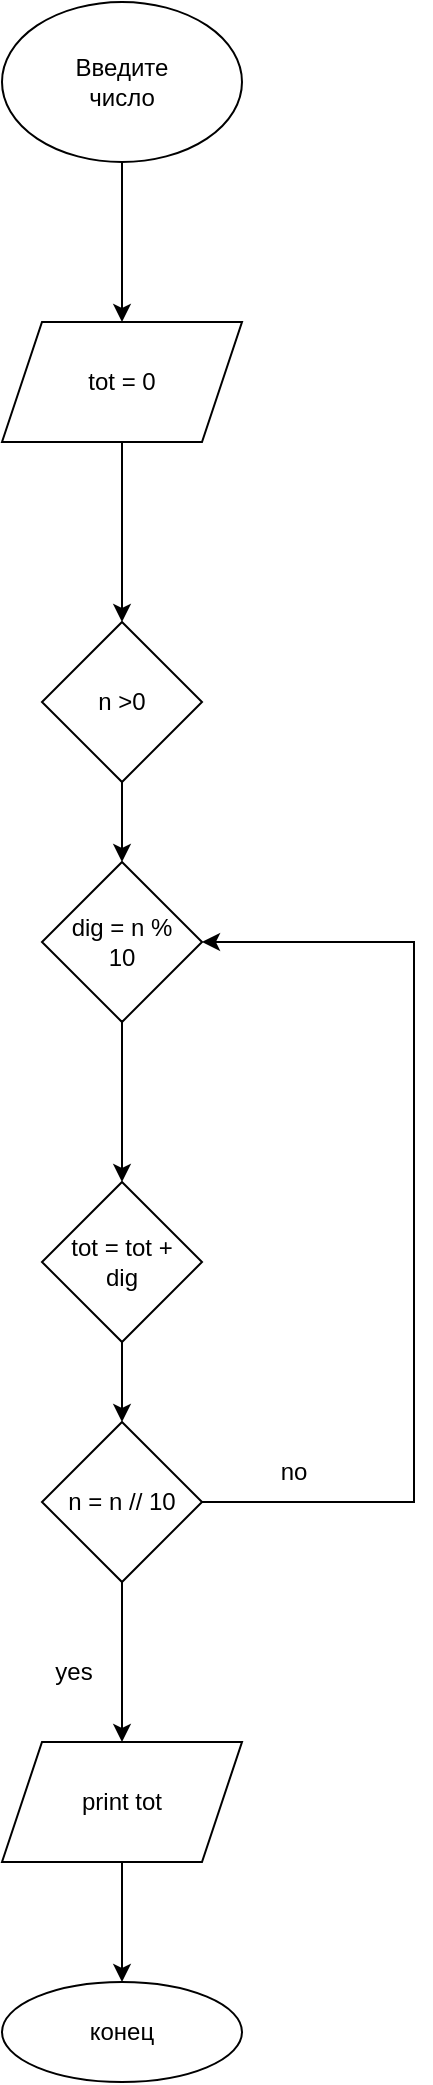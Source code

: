 <mxfile version="24.0.9" type="github">
  <diagram name="Страница — 1" id="bozw2REtG3KAkgl7JOQP">
    <mxGraphModel dx="2108" dy="1148" grid="1" gridSize="10" guides="1" tooltips="1" connect="1" arrows="1" fold="1" page="1" pageScale="1" pageWidth="827" pageHeight="1169" math="0" shadow="0">
      <root>
        <mxCell id="0" />
        <mxCell id="1" parent="0" />
        <mxCell id="22MmeqtV5E3OiASVPRLM-3" style="edgeStyle=orthogonalEdgeStyle;rounded=0;orthogonalLoop=1;jettySize=auto;html=1;entryX=0.5;entryY=0;entryDx=0;entryDy=0;" edge="1" parent="1" source="22MmeqtV5E3OiASVPRLM-1" target="22MmeqtV5E3OiASVPRLM-4">
          <mxGeometry relative="1" as="geometry">
            <mxPoint x="414" y="200" as="targetPoint" />
          </mxGeometry>
        </mxCell>
        <mxCell id="22MmeqtV5E3OiASVPRLM-1" value="" style="ellipse;whiteSpace=wrap;html=1;" vertex="1" parent="1">
          <mxGeometry x="354" y="50" width="120" height="80" as="geometry" />
        </mxCell>
        <mxCell id="22MmeqtV5E3OiASVPRLM-2" value="Введите число" style="text;html=1;align=center;verticalAlign=middle;whiteSpace=wrap;rounded=0;" vertex="1" parent="1">
          <mxGeometry x="384" y="75" width="60" height="30" as="geometry" />
        </mxCell>
        <mxCell id="22MmeqtV5E3OiASVPRLM-6" style="edgeStyle=orthogonalEdgeStyle;rounded=0;orthogonalLoop=1;jettySize=auto;html=1;" edge="1" parent="1" source="22MmeqtV5E3OiASVPRLM-4">
          <mxGeometry relative="1" as="geometry">
            <mxPoint x="414" y="360" as="targetPoint" />
          </mxGeometry>
        </mxCell>
        <mxCell id="22MmeqtV5E3OiASVPRLM-4" value="" style="shape=parallelogram;perimeter=parallelogramPerimeter;whiteSpace=wrap;html=1;fixedSize=1;" vertex="1" parent="1">
          <mxGeometry x="354" y="210" width="120" height="60" as="geometry" />
        </mxCell>
        <mxCell id="22MmeqtV5E3OiASVPRLM-5" value="tot = 0" style="text;html=1;align=center;verticalAlign=middle;whiteSpace=wrap;rounded=0;" vertex="1" parent="1">
          <mxGeometry x="384" y="225" width="60" height="30" as="geometry" />
        </mxCell>
        <mxCell id="22MmeqtV5E3OiASVPRLM-9" style="edgeStyle=orthogonalEdgeStyle;rounded=0;orthogonalLoop=1;jettySize=auto;html=1;" edge="1" parent="1" source="22MmeqtV5E3OiASVPRLM-7">
          <mxGeometry relative="1" as="geometry">
            <mxPoint x="414" y="480" as="targetPoint" />
          </mxGeometry>
        </mxCell>
        <mxCell id="22MmeqtV5E3OiASVPRLM-7" value="" style="rhombus;whiteSpace=wrap;html=1;" vertex="1" parent="1">
          <mxGeometry x="374" y="360" width="80" height="80" as="geometry" />
        </mxCell>
        <mxCell id="22MmeqtV5E3OiASVPRLM-8" value="n &amp;gt;0" style="text;html=1;align=center;verticalAlign=middle;whiteSpace=wrap;rounded=0;" vertex="1" parent="1">
          <mxGeometry x="384" y="385" width="60" height="30" as="geometry" />
        </mxCell>
        <mxCell id="22MmeqtV5E3OiASVPRLM-12" style="edgeStyle=orthogonalEdgeStyle;rounded=0;orthogonalLoop=1;jettySize=auto;html=1;" edge="1" parent="1" source="22MmeqtV5E3OiASVPRLM-10">
          <mxGeometry relative="1" as="geometry">
            <mxPoint x="414" y="640" as="targetPoint" />
          </mxGeometry>
        </mxCell>
        <mxCell id="22MmeqtV5E3OiASVPRLM-10" value="" style="rhombus;whiteSpace=wrap;html=1;" vertex="1" parent="1">
          <mxGeometry x="374" y="480" width="80" height="80" as="geometry" />
        </mxCell>
        <mxCell id="22MmeqtV5E3OiASVPRLM-11" value="dig = n % 10" style="text;html=1;align=center;verticalAlign=middle;whiteSpace=wrap;rounded=0;" vertex="1" parent="1">
          <mxGeometry x="384" y="505" width="60" height="30" as="geometry" />
        </mxCell>
        <mxCell id="22MmeqtV5E3OiASVPRLM-15" style="edgeStyle=orthogonalEdgeStyle;rounded=0;orthogonalLoop=1;jettySize=auto;html=1;" edge="1" parent="1" source="22MmeqtV5E3OiASVPRLM-13">
          <mxGeometry relative="1" as="geometry">
            <mxPoint x="414" y="760" as="targetPoint" />
          </mxGeometry>
        </mxCell>
        <mxCell id="22MmeqtV5E3OiASVPRLM-13" value="" style="rhombus;whiteSpace=wrap;html=1;" vertex="1" parent="1">
          <mxGeometry x="374" y="640" width="80" height="80" as="geometry" />
        </mxCell>
        <mxCell id="22MmeqtV5E3OiASVPRLM-14" value="tot = tot + dig" style="text;html=1;align=center;verticalAlign=middle;whiteSpace=wrap;rounded=0;" vertex="1" parent="1">
          <mxGeometry x="384" y="665" width="60" height="30" as="geometry" />
        </mxCell>
        <mxCell id="22MmeqtV5E3OiASVPRLM-18" style="edgeStyle=orthogonalEdgeStyle;rounded=0;orthogonalLoop=1;jettySize=auto;html=1;" edge="1" parent="1" source="22MmeqtV5E3OiASVPRLM-16">
          <mxGeometry relative="1" as="geometry">
            <mxPoint x="414" y="920" as="targetPoint" />
          </mxGeometry>
        </mxCell>
        <mxCell id="22MmeqtV5E3OiASVPRLM-19" style="edgeStyle=orthogonalEdgeStyle;rounded=0;orthogonalLoop=1;jettySize=auto;html=1;entryX=1;entryY=0.5;entryDx=0;entryDy=0;exitX=1;exitY=0.5;exitDx=0;exitDy=0;" edge="1" parent="1" source="22MmeqtV5E3OiASVPRLM-16" target="22MmeqtV5E3OiASVPRLM-10">
          <mxGeometry relative="1" as="geometry">
            <mxPoint x="560" y="520" as="targetPoint" />
            <Array as="points">
              <mxPoint x="560" y="800" />
              <mxPoint x="560" y="520" />
            </Array>
          </mxGeometry>
        </mxCell>
        <mxCell id="22MmeqtV5E3OiASVPRLM-16" value="" style="rhombus;whiteSpace=wrap;html=1;" vertex="1" parent="1">
          <mxGeometry x="374" y="760" width="80" height="80" as="geometry" />
        </mxCell>
        <mxCell id="22MmeqtV5E3OiASVPRLM-17" value="n = n // 10" style="text;html=1;align=center;verticalAlign=middle;whiteSpace=wrap;rounded=0;" vertex="1" parent="1">
          <mxGeometry x="384" y="785" width="60" height="30" as="geometry" />
        </mxCell>
        <mxCell id="22MmeqtV5E3OiASVPRLM-20" value="yes" style="text;html=1;align=center;verticalAlign=middle;whiteSpace=wrap;rounded=0;" vertex="1" parent="1">
          <mxGeometry x="360" y="870" width="60" height="30" as="geometry" />
        </mxCell>
        <mxCell id="22MmeqtV5E3OiASVPRLM-21" value="no" style="text;html=1;align=center;verticalAlign=middle;whiteSpace=wrap;rounded=0;" vertex="1" parent="1">
          <mxGeometry x="470" y="770" width="60" height="30" as="geometry" />
        </mxCell>
        <mxCell id="22MmeqtV5E3OiASVPRLM-24" style="edgeStyle=orthogonalEdgeStyle;rounded=0;orthogonalLoop=1;jettySize=auto;html=1;" edge="1" parent="1" source="22MmeqtV5E3OiASVPRLM-22">
          <mxGeometry relative="1" as="geometry">
            <mxPoint x="414" y="1040" as="targetPoint" />
          </mxGeometry>
        </mxCell>
        <mxCell id="22MmeqtV5E3OiASVPRLM-22" value="" style="shape=parallelogram;perimeter=parallelogramPerimeter;whiteSpace=wrap;html=1;fixedSize=1;" vertex="1" parent="1">
          <mxGeometry x="354" y="920" width="120" height="60" as="geometry" />
        </mxCell>
        <mxCell id="22MmeqtV5E3OiASVPRLM-23" value="print tot" style="text;html=1;align=center;verticalAlign=middle;whiteSpace=wrap;rounded=0;" vertex="1" parent="1">
          <mxGeometry x="384" y="935" width="60" height="30" as="geometry" />
        </mxCell>
        <mxCell id="22MmeqtV5E3OiASVPRLM-25" value="" style="ellipse;whiteSpace=wrap;html=1;" vertex="1" parent="1">
          <mxGeometry x="354" y="1040" width="120" height="50" as="geometry" />
        </mxCell>
        <mxCell id="22MmeqtV5E3OiASVPRLM-26" value="конец" style="text;html=1;align=center;verticalAlign=middle;whiteSpace=wrap;rounded=0;" vertex="1" parent="1">
          <mxGeometry x="384" y="1050" width="60" height="30" as="geometry" />
        </mxCell>
      </root>
    </mxGraphModel>
  </diagram>
</mxfile>

